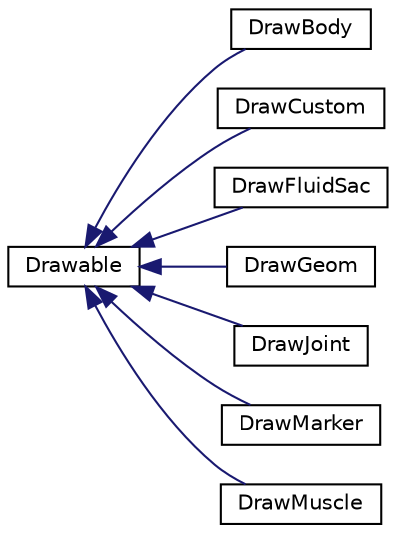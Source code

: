 digraph "Graphical Class Hierarchy"
{
 // LATEX_PDF_SIZE
  edge [fontname="Helvetica",fontsize="10",labelfontname="Helvetica",labelfontsize="10"];
  node [fontname="Helvetica",fontsize="10",shape=record];
  rankdir="LR";
  Node0 [label="Drawable",height=0.2,width=0.4,color="black", fillcolor="white", style="filled",URL="$classDrawable.html",tooltip=" "];
  Node0 -> Node1 [dir="back",color="midnightblue",fontsize="10",style="solid",fontname="Helvetica"];
  Node1 [label="DrawBody",height=0.2,width=0.4,color="black", fillcolor="white", style="filled",URL="$classDrawBody.html",tooltip=" "];
  Node0 -> Node2 [dir="back",color="midnightblue",fontsize="10",style="solid",fontname="Helvetica"];
  Node2 [label="DrawCustom",height=0.2,width=0.4,color="black", fillcolor="white", style="filled",URL="$classDrawCustom.html",tooltip=" "];
  Node0 -> Node3 [dir="back",color="midnightblue",fontsize="10",style="solid",fontname="Helvetica"];
  Node3 [label="DrawFluidSac",height=0.2,width=0.4,color="black", fillcolor="white", style="filled",URL="$classDrawFluidSac.html",tooltip=" "];
  Node0 -> Node4 [dir="back",color="midnightblue",fontsize="10",style="solid",fontname="Helvetica"];
  Node4 [label="DrawGeom",height=0.2,width=0.4,color="black", fillcolor="white", style="filled",URL="$classDrawGeom.html",tooltip=" "];
  Node0 -> Node5 [dir="back",color="midnightblue",fontsize="10",style="solid",fontname="Helvetica"];
  Node5 [label="DrawJoint",height=0.2,width=0.4,color="black", fillcolor="white", style="filled",URL="$classDrawJoint.html",tooltip=" "];
  Node0 -> Node6 [dir="back",color="midnightblue",fontsize="10",style="solid",fontname="Helvetica"];
  Node6 [label="DrawMarker",height=0.2,width=0.4,color="black", fillcolor="white", style="filled",URL="$classDrawMarker.html",tooltip=" "];
  Node0 -> Node7 [dir="back",color="midnightblue",fontsize="10",style="solid",fontname="Helvetica"];
  Node7 [label="DrawMuscle",height=0.2,width=0.4,color="black", fillcolor="white", style="filled",URL="$classDrawMuscle.html",tooltip=" "];
}
